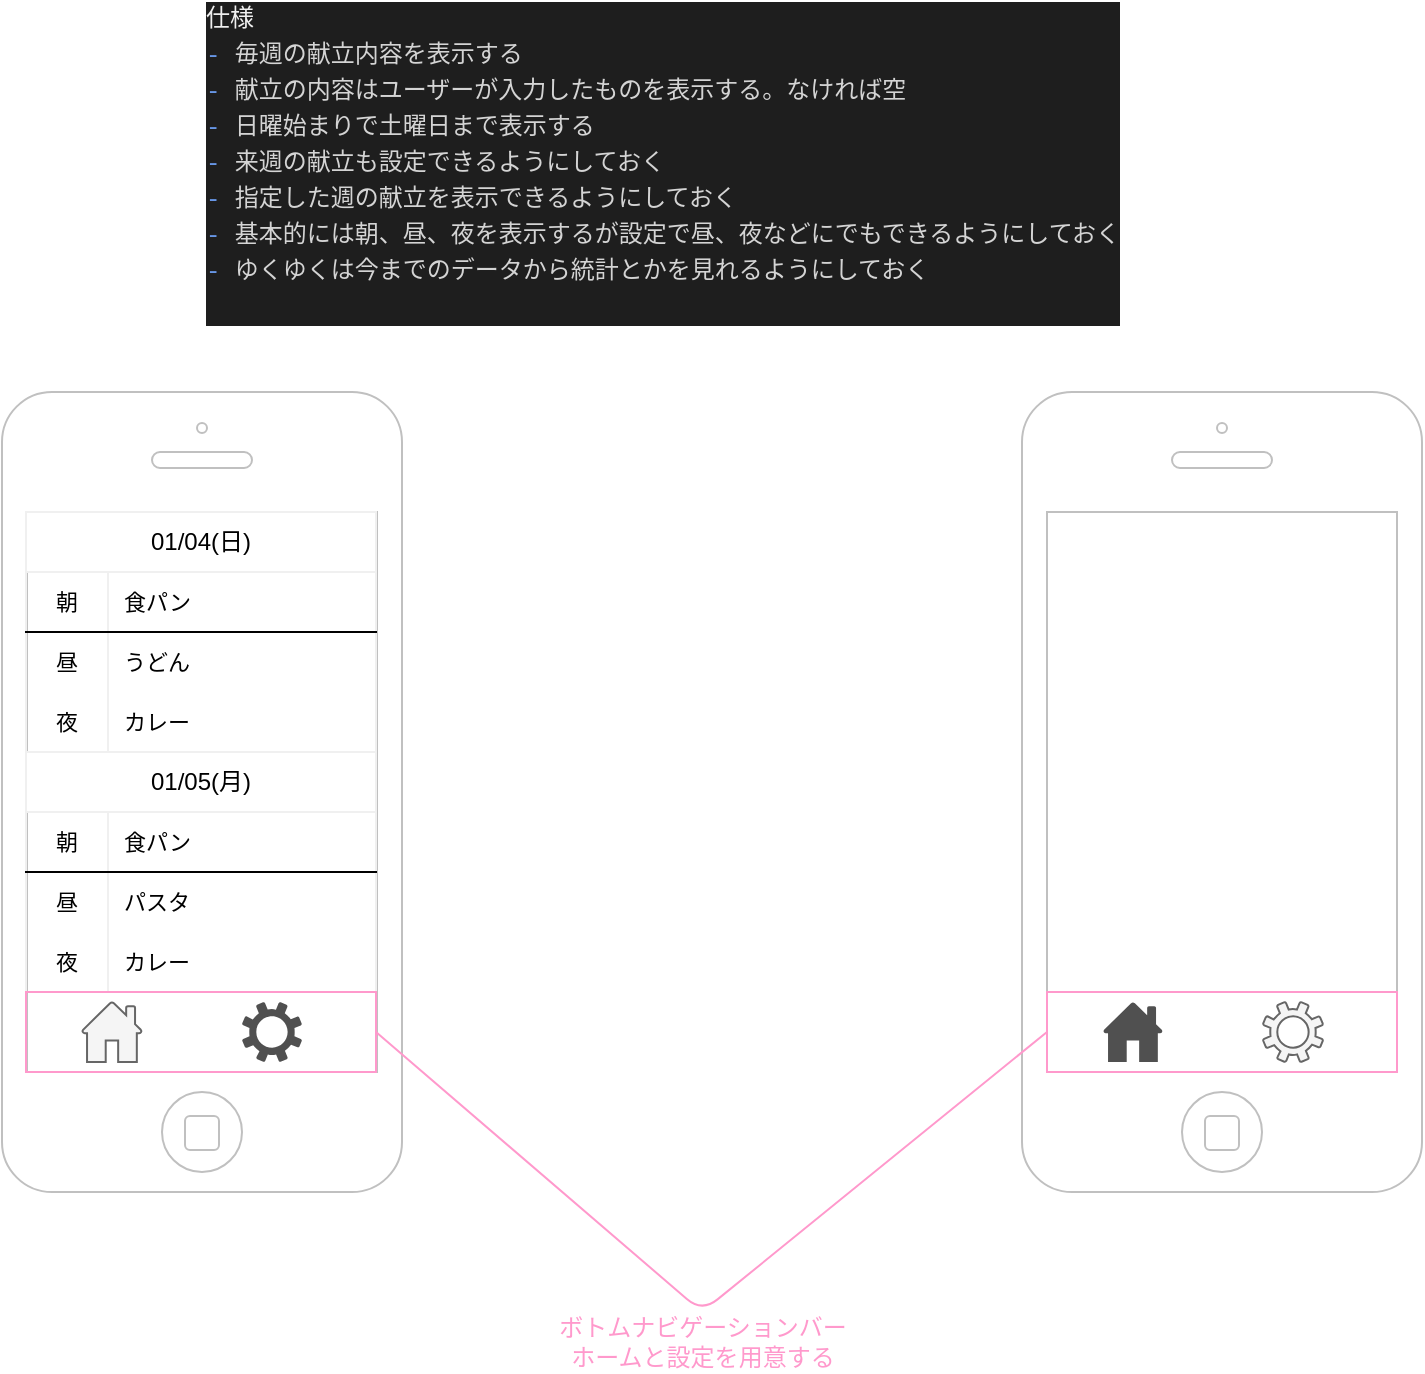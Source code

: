 <mxfile version="13.10.0" type="embed">
    <diagram id="gzcxs6uWYlpE-mdyS3mO" name="ページ1">
        <mxGraphModel dx="1002" dy="838" grid="1" gridSize="10" guides="1" tooltips="1" connect="1" arrows="1" fold="1" page="1" pageScale="1" pageWidth="850" pageHeight="1100" math="0" shadow="0">
            <root>
                <mxCell id="0"/>
                <mxCell id="1" parent="0"/>
                <mxCell id="12" value="" style="html=1;verticalLabelPosition=bottom;labelBackgroundColor=#ffffff;verticalAlign=top;shadow=0;dashed=0;strokeWidth=1;shape=mxgraph.ios7.misc.iphone;strokeColor=#c0c0c0;" vertex="1" parent="1">
                    <mxGeometry x="80" y="200" width="200" height="400" as="geometry"/>
                </mxCell>
                <mxCell id="41" value="&lt;span style=&quot;font-weight: 400&quot;&gt;01/04(日)&lt;/span&gt;" style="shape=table;html=1;whiteSpace=wrap;startSize=30;container=1;collapsible=0;childLayout=tableLayout;fixedRows=1;rowLines=0;fontStyle=1;align=center;strokeColor=#f0f0f0;strokeWidth=1;" vertex="1" parent="1">
                    <mxGeometry x="92" y="260" width="175" height="120" as="geometry"/>
                </mxCell>
                <mxCell id="42" value="" style="shape=partialRectangle;html=1;whiteSpace=wrap;collapsible=0;dropTarget=0;pointerEvents=0;fillColor=none;top=0;left=0;bottom=1;right=0;points=[[0,0.5],[1,0.5]];portConstraint=eastwest;" vertex="1" parent="41">
                    <mxGeometry y="30" width="175" height="30" as="geometry"/>
                </mxCell>
                <mxCell id="43" value="&lt;font style=&quot;font-size: 11px&quot;&gt;朝&lt;/font&gt;" style="shape=partialRectangle;html=1;whiteSpace=wrap;connectable=0;fillColor=none;top=0;left=0;bottom=0;right=0;overflow=hidden;" vertex="1" parent="42">
                    <mxGeometry width="41" height="30" as="geometry"/>
                </mxCell>
                <mxCell id="44" value="&lt;font style=&quot;font-size: 11px&quot;&gt;食パン&lt;/font&gt;" style="shape=partialRectangle;html=1;whiteSpace=wrap;connectable=0;fillColor=none;top=0;left=0;bottom=0;right=0;align=left;spacingLeft=6;overflow=hidden;" vertex="1" parent="42">
                    <mxGeometry x="41" width="134" height="30" as="geometry"/>
                </mxCell>
                <mxCell id="45" value="" style="shape=partialRectangle;html=1;whiteSpace=wrap;collapsible=0;dropTarget=0;pointerEvents=0;fillColor=none;top=0;left=0;bottom=0;right=0;points=[[0,0.5],[1,0.5]];portConstraint=eastwest;" vertex="1" parent="41">
                    <mxGeometry y="60" width="175" height="30" as="geometry"/>
                </mxCell>
                <mxCell id="46" value="&lt;font style=&quot;font-size: 11px&quot;&gt;昼&lt;/font&gt;" style="shape=partialRectangle;html=1;whiteSpace=wrap;connectable=0;fillColor=none;top=0;left=0;bottom=0;right=0;overflow=hidden;" vertex="1" parent="45">
                    <mxGeometry width="41" height="30" as="geometry"/>
                </mxCell>
                <mxCell id="47" value="&lt;font style=&quot;font-size: 11px&quot;&gt;うどん&lt;/font&gt;" style="shape=partialRectangle;html=1;whiteSpace=wrap;connectable=0;fillColor=none;top=0;left=0;bottom=0;right=0;align=left;spacingLeft=6;overflow=hidden;" vertex="1" parent="45">
                    <mxGeometry x="41" width="134" height="30" as="geometry"/>
                </mxCell>
                <mxCell id="48" value="" style="shape=partialRectangle;html=1;whiteSpace=wrap;collapsible=0;dropTarget=0;pointerEvents=0;fillColor=none;top=0;left=0;bottom=0;right=0;points=[[0,0.5],[1,0.5]];portConstraint=eastwest;" vertex="1" parent="41">
                    <mxGeometry y="90" width="175" height="30" as="geometry"/>
                </mxCell>
                <mxCell id="49" value="&lt;font style=&quot;font-size: 11px&quot;&gt;夜&lt;/font&gt;" style="shape=partialRectangle;html=1;whiteSpace=wrap;connectable=0;fillColor=none;top=0;left=0;bottom=0;right=0;overflow=hidden;" vertex="1" parent="48">
                    <mxGeometry width="41" height="30" as="geometry"/>
                </mxCell>
                <mxCell id="50" value="&lt;font style=&quot;font-size: 11px&quot;&gt;カレー&lt;/font&gt;" style="shape=partialRectangle;html=1;whiteSpace=wrap;connectable=0;fillColor=none;top=0;left=0;bottom=0;right=0;align=left;spacingLeft=6;overflow=hidden;" vertex="1" parent="48">
                    <mxGeometry x="41" width="134" height="30" as="geometry"/>
                </mxCell>
                <mxCell id="64" value="&lt;span style=&quot;font-weight: 400&quot;&gt;01/05(月)&lt;/span&gt;" style="shape=table;html=1;whiteSpace=wrap;startSize=30;container=1;collapsible=0;childLayout=tableLayout;fixedRows=1;rowLines=0;fontStyle=1;align=center;strokeColor=#f0f0f0;strokeWidth=1;" vertex="1" parent="1">
                    <mxGeometry x="92" y="380" width="175" height="120" as="geometry"/>
                </mxCell>
                <mxCell id="65" value="" style="shape=partialRectangle;html=1;whiteSpace=wrap;collapsible=0;dropTarget=0;pointerEvents=0;fillColor=none;top=0;left=0;bottom=1;right=0;points=[[0,0.5],[1,0.5]];portConstraint=eastwest;" vertex="1" parent="64">
                    <mxGeometry y="30" width="175" height="30" as="geometry"/>
                </mxCell>
                <mxCell id="66" value="&lt;font style=&quot;font-size: 11px&quot;&gt;朝&lt;/font&gt;" style="shape=partialRectangle;html=1;whiteSpace=wrap;connectable=0;fillColor=none;top=0;left=0;bottom=0;right=0;overflow=hidden;" vertex="1" parent="65">
                    <mxGeometry width="41" height="30" as="geometry"/>
                </mxCell>
                <mxCell id="67" value="&lt;font style=&quot;font-size: 11px&quot;&gt;食パン&lt;/font&gt;" style="shape=partialRectangle;html=1;whiteSpace=wrap;connectable=0;fillColor=none;top=0;left=0;bottom=0;right=0;align=left;spacingLeft=6;overflow=hidden;" vertex="1" parent="65">
                    <mxGeometry x="41" width="134" height="30" as="geometry"/>
                </mxCell>
                <mxCell id="68" value="" style="shape=partialRectangle;html=1;whiteSpace=wrap;collapsible=0;dropTarget=0;pointerEvents=0;fillColor=none;top=0;left=0;bottom=0;right=0;points=[[0,0.5],[1,0.5]];portConstraint=eastwest;" vertex="1" parent="64">
                    <mxGeometry y="60" width="175" height="30" as="geometry"/>
                </mxCell>
                <mxCell id="69" value="&lt;font style=&quot;font-size: 11px&quot;&gt;昼&lt;/font&gt;" style="shape=partialRectangle;html=1;whiteSpace=wrap;connectable=0;fillColor=none;top=0;left=0;bottom=0;right=0;overflow=hidden;" vertex="1" parent="68">
                    <mxGeometry width="41" height="30" as="geometry"/>
                </mxCell>
                <mxCell id="70" value="&lt;font style=&quot;font-size: 11px&quot;&gt;パスタ&lt;/font&gt;" style="shape=partialRectangle;html=1;whiteSpace=wrap;connectable=0;fillColor=none;top=0;left=0;bottom=0;right=0;align=left;spacingLeft=6;overflow=hidden;" vertex="1" parent="68">
                    <mxGeometry x="41" width="134" height="30" as="geometry"/>
                </mxCell>
                <mxCell id="71" value="" style="shape=partialRectangle;html=1;whiteSpace=wrap;collapsible=0;dropTarget=0;pointerEvents=0;fillColor=none;top=0;left=0;bottom=0;right=0;points=[[0,0.5],[1,0.5]];portConstraint=eastwest;" vertex="1" parent="64">
                    <mxGeometry y="90" width="175" height="30" as="geometry"/>
                </mxCell>
                <mxCell id="72" value="&lt;font style=&quot;font-size: 11px&quot;&gt;夜&lt;/font&gt;" style="shape=partialRectangle;html=1;whiteSpace=wrap;connectable=0;fillColor=none;top=0;left=0;bottom=0;right=0;overflow=hidden;" vertex="1" parent="71">
                    <mxGeometry width="41" height="30" as="geometry"/>
                </mxCell>
                <mxCell id="73" value="&lt;font style=&quot;font-size: 11px&quot;&gt;カレー&lt;/font&gt;" style="shape=partialRectangle;html=1;whiteSpace=wrap;connectable=0;fillColor=none;top=0;left=0;bottom=0;right=0;align=left;spacingLeft=6;overflow=hidden;" vertex="1" parent="71">
                    <mxGeometry x="41" width="134" height="30" as="geometry"/>
                </mxCell>
                <mxCell id="86" value="" style="html=1;verticalLabelPosition=bottom;labelBackgroundColor=#ffffff;verticalAlign=top;shadow=0;dashed=0;strokeWidth=1;shape=mxgraph.ios7.misc.iphone;strokeColor=#c0c0c0;" vertex="1" parent="1">
                    <mxGeometry x="590" y="200" width="200" height="400" as="geometry"/>
                </mxCell>
                <mxCell id="89" value="" style="rounded=0;whiteSpace=wrap;html=1;strokeWidth=1;fillColor=none;strokeColor=#FF99CC;" vertex="1" parent="1">
                    <mxGeometry x="92" y="500" width="175" height="40" as="geometry"/>
                </mxCell>
                <mxCell id="92" value="" style="pointerEvents=1;shadow=0;dashed=0;html=1;strokeColor=none;fillColor=#505050;labelPosition=center;verticalLabelPosition=bottom;verticalAlign=top;outlineConnect=0;align=center;shape=mxgraph.office.concepts.settings;" vertex="1" parent="1">
                    <mxGeometry x="200" y="505" width="30" height="30" as="geometry"/>
                </mxCell>
                <mxCell id="93" value="" style="pointerEvents=1;shadow=0;dashed=0;html=1;strokeColor=#666666;fillColor=#f5f5f5;labelPosition=center;verticalLabelPosition=bottom;verticalAlign=top;outlineConnect=0;align=center;shape=mxgraph.office.concepts.home;fontColor=#333333;" vertex="1" parent="1">
                    <mxGeometry x="120" y="505" width="30" height="30" as="geometry"/>
                </mxCell>
                <mxCell id="95" value="" style="rounded=0;whiteSpace=wrap;html=1;strokeWidth=1;fillColor=none;strokeColor=#FF99CC;" vertex="1" parent="1">
                    <mxGeometry x="602.5" y="500" width="175" height="40" as="geometry"/>
                </mxCell>
                <mxCell id="96" value="" style="pointerEvents=1;shadow=0;dashed=0;html=1;strokeColor=#666666;fillColor=#f5f5f5;labelPosition=center;verticalLabelPosition=bottom;verticalAlign=top;outlineConnect=0;align=center;shape=mxgraph.office.concepts.settings;fontColor=#333333;" vertex="1" parent="1">
                    <mxGeometry x="710.5" y="505" width="30" height="30" as="geometry"/>
                </mxCell>
                <mxCell id="97" value="" style="pointerEvents=1;shadow=0;dashed=0;html=1;strokeColor=none;fillColor=#505050;labelPosition=center;verticalLabelPosition=bottom;verticalAlign=top;outlineConnect=0;align=center;shape=mxgraph.office.concepts.home;" vertex="1" parent="1">
                    <mxGeometry x="630.5" y="505" width="30" height="30" as="geometry"/>
                </mxCell>
                <mxCell id="98" value="" style="endArrow=none;html=1;entryX=0;entryY=0.5;entryDx=0;entryDy=0;strokeColor=#FF99CC;" edge="1" parent="1" target="95">
                    <mxGeometry width="50" height="50" relative="1" as="geometry">
                        <mxPoint x="267" y="520" as="sourcePoint"/>
                        <mxPoint x="357" y="519.71" as="targetPoint"/>
                        <Array as="points">
                            <mxPoint x="430" y="660"/>
                        </Array>
                    </mxGeometry>
                </mxCell>
                <mxCell id="99" value="ボトムナビゲーションバー&lt;br&gt;ホームと設定を用意する" style="text;html=1;align=center;verticalAlign=middle;resizable=0;points=[];autosize=1;fontColor=#FF99CC;" vertex="1" parent="1">
                    <mxGeometry x="350" y="660" width="160" height="30" as="geometry"/>
                </mxCell>
                <mxCell id="104" value="&lt;div style=&quot;background-color: rgb(30 , 30 , 30) ; font-family: &amp;#34;menlo&amp;#34; , &amp;#34;monaco&amp;#34; , &amp;#34;courier new&amp;#34; , monospace ; font-weight: normal ; font-size: 12px ; line-height: 18px&quot;&gt;&lt;div&gt;&lt;font color=&quot;#f0f0f0&quot;&gt;仕様&lt;/font&gt;&lt;/div&gt;&lt;div style=&quot;color: rgb(212 , 212 , 212)&quot;&gt;&lt;span style=&quot;color: #6796e6&quot;&gt;-&lt;/span&gt;&lt;span style=&quot;color: #d4d4d4&quot;&gt; 毎週の献立内容を表示する&lt;/span&gt;&lt;/div&gt;&lt;div style=&quot;color: rgb(212 , 212 , 212)&quot;&gt;&lt;span style=&quot;color: #6796e6&quot;&gt;-&lt;/span&gt;&lt;span style=&quot;color: #d4d4d4&quot;&gt; 献立の内容はユーザーが入力したものを表示する。なければ空&lt;/span&gt;&lt;/div&gt;&lt;div style=&quot;color: rgb(212 , 212 , 212)&quot;&gt;&lt;span style=&quot;color: #6796e6&quot;&gt;-&lt;/span&gt;&lt;span style=&quot;color: #d4d4d4&quot;&gt; 日曜始まりで土曜日まで表示する&lt;/span&gt;&lt;/div&gt;&lt;div style=&quot;color: rgb(212 , 212 , 212)&quot;&gt;&lt;span style=&quot;color: #6796e6&quot;&gt;-&lt;/span&gt;&lt;span style=&quot;color: #d4d4d4&quot;&gt; 来週の献立も設定できるようにしておく&lt;/span&gt;&lt;/div&gt;&lt;div style=&quot;color: rgb(212 , 212 , 212)&quot;&gt;&lt;span style=&quot;color: #6796e6&quot;&gt;-&lt;/span&gt;&lt;span style=&quot;color: #d4d4d4&quot;&gt; 指定した週の献立を表示できるようにしておく&lt;/span&gt;&lt;/div&gt;&lt;div style=&quot;color: rgb(212 , 212 , 212)&quot;&gt;&lt;span style=&quot;color: #6796e6&quot;&gt;-&lt;/span&gt;&lt;span style=&quot;color: #d4d4d4&quot;&gt; 基本的には朝、昼、夜を表示するが設定で昼、夜などにでもできるようにしておく&lt;/span&gt;&lt;/div&gt;&lt;div style=&quot;color: rgb(212 , 212 , 212)&quot;&gt;&lt;span style=&quot;color: #6796e6&quot;&gt;-&lt;/span&gt;&lt;span style=&quot;color: #d4d4d4&quot;&gt; ゆくゆくは今までのデータから統計とかを見れるようにしておく&lt;/span&gt;&lt;/div&gt;&lt;div style=&quot;color: rgb(212 , 212 , 212)&quot;&gt;&lt;span style=&quot;color: #d4d4d4&quot;&gt;&lt;br&gt;&lt;/span&gt;&lt;/div&gt;&lt;/div&gt;" style="text;html=1;align=left;verticalAlign=middle;resizable=0;points=[];autosize=1;fontColor=#9999FF;" vertex="1" parent="1">
                    <mxGeometry x="180" y="5" width="470" height="160" as="geometry"/>
                </mxCell>
            </root>
        </mxGraphModel>
    </diagram>
</mxfile>